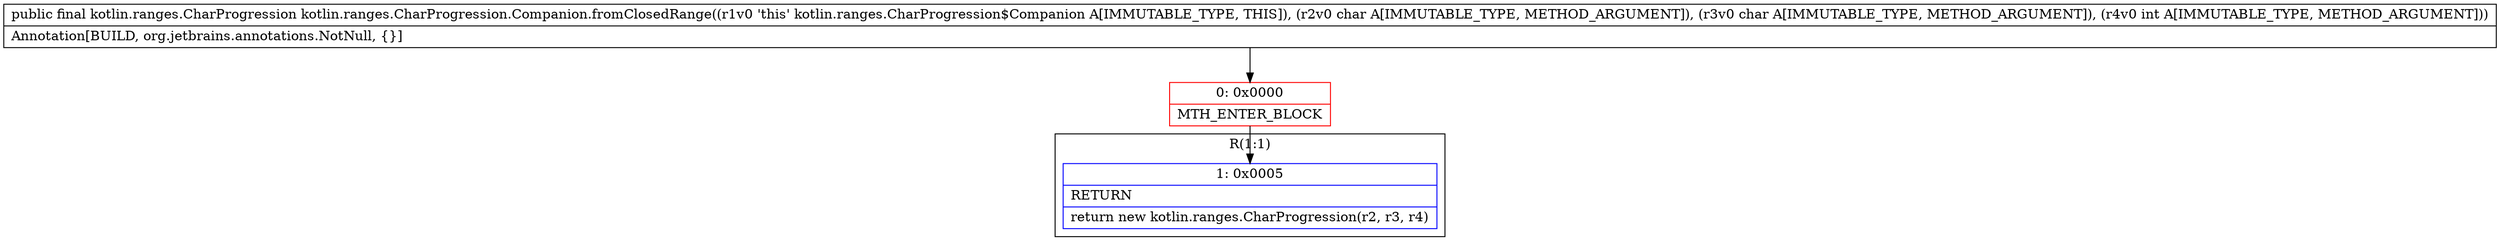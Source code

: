 digraph "CFG forkotlin.ranges.CharProgression.Companion.fromClosedRange(CCI)Lkotlin\/ranges\/CharProgression;" {
subgraph cluster_Region_1664295951 {
label = "R(1:1)";
node [shape=record,color=blue];
Node_1 [shape=record,label="{1\:\ 0x0005|RETURN\l|return new kotlin.ranges.CharProgression(r2, r3, r4)\l}"];
}
Node_0 [shape=record,color=red,label="{0\:\ 0x0000|MTH_ENTER_BLOCK\l}"];
MethodNode[shape=record,label="{public final kotlin.ranges.CharProgression kotlin.ranges.CharProgression.Companion.fromClosedRange((r1v0 'this' kotlin.ranges.CharProgression$Companion A[IMMUTABLE_TYPE, THIS]), (r2v0 char A[IMMUTABLE_TYPE, METHOD_ARGUMENT]), (r3v0 char A[IMMUTABLE_TYPE, METHOD_ARGUMENT]), (r4v0 int A[IMMUTABLE_TYPE, METHOD_ARGUMENT]))  | Annotation[BUILD, org.jetbrains.annotations.NotNull, \{\}]\l}"];
MethodNode -> Node_0;
Node_0 -> Node_1;
}

